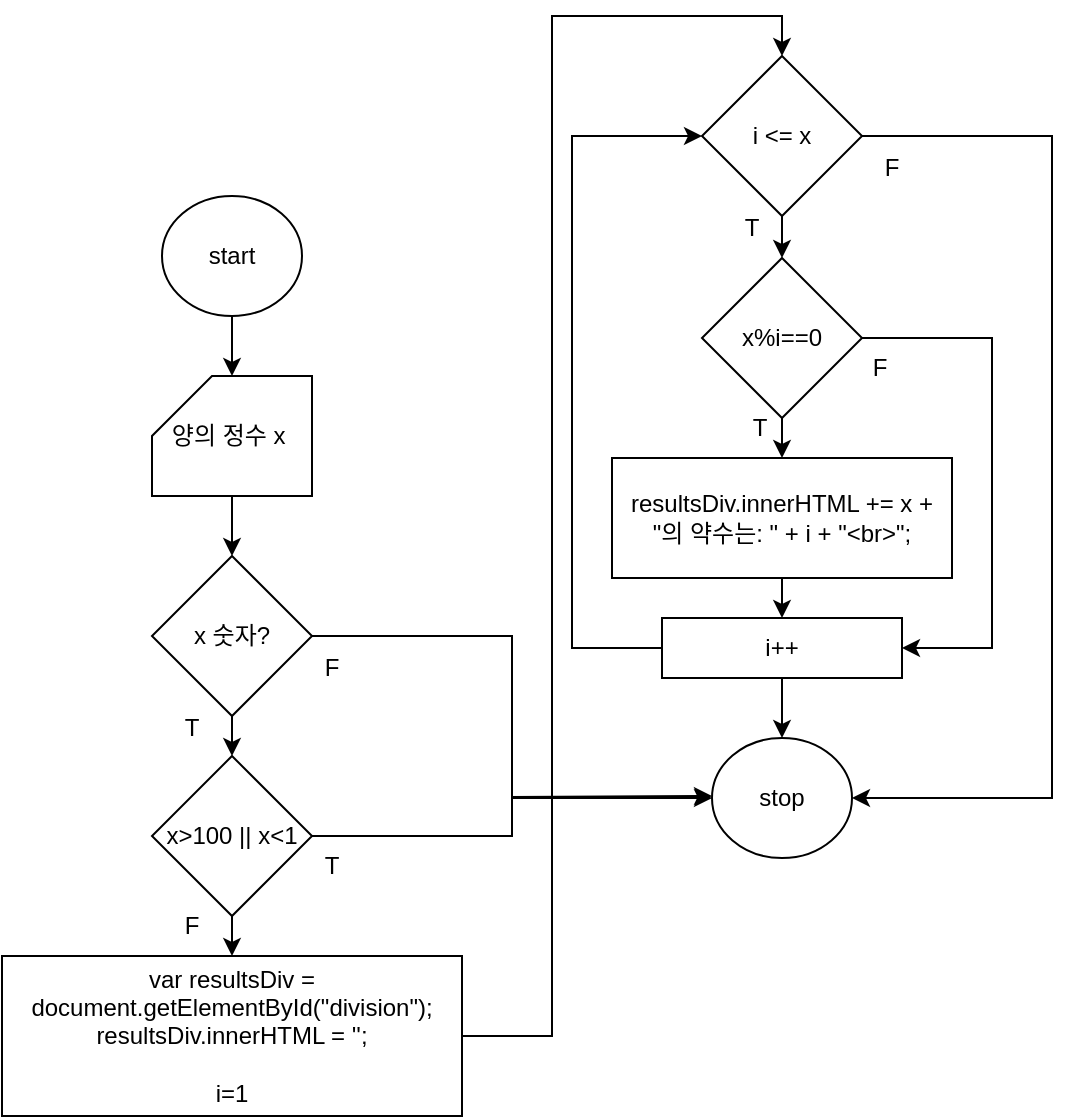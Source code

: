 <mxfile version="21.7.5" type="device">
  <diagram id="C5RBs43oDa-KdzZeNtuy" name="Page-1">
    <mxGraphModel dx="1050" dy="621" grid="1" gridSize="10" guides="1" tooltips="1" connect="1" arrows="1" fold="1" page="1" pageScale="1" pageWidth="827" pageHeight="1169" math="0" shadow="0">
      <root>
        <mxCell id="WIyWlLk6GJQsqaUBKTNV-0" />
        <mxCell id="WIyWlLk6GJQsqaUBKTNV-1" parent="WIyWlLk6GJQsqaUBKTNV-0" />
        <mxCell id="a0hSZ147tXvclcMljhqe-1" style="edgeStyle=orthogonalEdgeStyle;rounded=0;orthogonalLoop=1;jettySize=auto;html=1;exitX=0.5;exitY=1;exitDx=0;exitDy=0;exitPerimeter=0;entryX=0.5;entryY=0;entryDx=0;entryDy=0;" edge="1" parent="WIyWlLk6GJQsqaUBKTNV-1" source="a0hSZ147tXvclcMljhqe-0" target="a0hSZ147tXvclcMljhqe-2">
          <mxGeometry relative="1" as="geometry">
            <mxPoint x="230" y="860" as="targetPoint" />
            <Array as="points" />
          </mxGeometry>
        </mxCell>
        <mxCell id="a0hSZ147tXvclcMljhqe-0" value="양의 정수 x&amp;nbsp;" style="shape=card;whiteSpace=wrap;html=1;" vertex="1" parent="WIyWlLk6GJQsqaUBKTNV-1">
          <mxGeometry x="190" y="770" width="80" height="60" as="geometry" />
        </mxCell>
        <mxCell id="a0hSZ147tXvclcMljhqe-4" style="edgeStyle=orthogonalEdgeStyle;rounded=0;orthogonalLoop=1;jettySize=auto;html=1;exitX=0.5;exitY=1;exitDx=0;exitDy=0;entryX=0.5;entryY=0;entryDx=0;entryDy=0;" edge="1" parent="WIyWlLk6GJQsqaUBKTNV-1" source="a0hSZ147tXvclcMljhqe-2" target="a0hSZ147tXvclcMljhqe-3">
          <mxGeometry relative="1" as="geometry" />
        </mxCell>
        <mxCell id="a0hSZ147tXvclcMljhqe-26" style="edgeStyle=orthogonalEdgeStyle;rounded=0;orthogonalLoop=1;jettySize=auto;html=1;exitX=1;exitY=0.5;exitDx=0;exitDy=0;entryX=0;entryY=0.5;entryDx=0;entryDy=0;" edge="1" parent="WIyWlLk6GJQsqaUBKTNV-1" source="a0hSZ147tXvclcMljhqe-2" target="a0hSZ147tXvclcMljhqe-16">
          <mxGeometry relative="1" as="geometry" />
        </mxCell>
        <mxCell id="a0hSZ147tXvclcMljhqe-2" value="x 숫자?" style="rhombus;whiteSpace=wrap;html=1;" vertex="1" parent="WIyWlLk6GJQsqaUBKTNV-1">
          <mxGeometry x="190" y="860" width="80" height="80" as="geometry" />
        </mxCell>
        <mxCell id="a0hSZ147tXvclcMljhqe-5" style="edgeStyle=orthogonalEdgeStyle;rounded=0;orthogonalLoop=1;jettySize=auto;html=1;exitX=0.5;exitY=1;exitDx=0;exitDy=0;" edge="1" parent="WIyWlLk6GJQsqaUBKTNV-1" source="a0hSZ147tXvclcMljhqe-3">
          <mxGeometry relative="1" as="geometry">
            <mxPoint x="230" y="1060" as="targetPoint" />
          </mxGeometry>
        </mxCell>
        <mxCell id="a0hSZ147tXvclcMljhqe-31" style="edgeStyle=orthogonalEdgeStyle;rounded=0;orthogonalLoop=1;jettySize=auto;html=1;exitX=1;exitY=0.5;exitDx=0;exitDy=0;" edge="1" parent="WIyWlLk6GJQsqaUBKTNV-1" source="a0hSZ147tXvclcMljhqe-3">
          <mxGeometry relative="1" as="geometry">
            <mxPoint x="470" y="980" as="targetPoint" />
          </mxGeometry>
        </mxCell>
        <mxCell id="a0hSZ147tXvclcMljhqe-3" value="x&amp;gt;100 || x&amp;lt;1" style="rhombus;whiteSpace=wrap;html=1;" vertex="1" parent="WIyWlLk6GJQsqaUBKTNV-1">
          <mxGeometry x="190" y="960" width="80" height="80" as="geometry" />
        </mxCell>
        <mxCell id="a0hSZ147tXvclcMljhqe-35" style="edgeStyle=orthogonalEdgeStyle;rounded=0;orthogonalLoop=1;jettySize=auto;html=1;exitX=1;exitY=0.5;exitDx=0;exitDy=0;entryX=0.5;entryY=0;entryDx=0;entryDy=0;" edge="1" parent="WIyWlLk6GJQsqaUBKTNV-1" source="a0hSZ147tXvclcMljhqe-6" target="a0hSZ147tXvclcMljhqe-7">
          <mxGeometry relative="1" as="geometry">
            <Array as="points">
              <mxPoint x="390" y="1100" />
              <mxPoint x="390" y="590" />
              <mxPoint x="505" y="590" />
            </Array>
          </mxGeometry>
        </mxCell>
        <mxCell id="a0hSZ147tXvclcMljhqe-6" value="&lt;div&gt;var resultsDiv = document.getElementById(&quot;division&quot;);&lt;/div&gt;&lt;div&gt;resultsDiv.innerHTML = &#39;&#39;;&lt;/div&gt;&lt;div&gt;&lt;br&gt;&lt;/div&gt;&lt;div&gt;i=1&lt;/div&gt;" style="rounded=0;whiteSpace=wrap;html=1;" vertex="1" parent="WIyWlLk6GJQsqaUBKTNV-1">
          <mxGeometry x="115" y="1060" width="230" height="80" as="geometry" />
        </mxCell>
        <mxCell id="a0hSZ147tXvclcMljhqe-10" style="edgeStyle=orthogonalEdgeStyle;rounded=0;orthogonalLoop=1;jettySize=auto;html=1;exitX=0.5;exitY=1;exitDx=0;exitDy=0;entryX=0.5;entryY=0;entryDx=0;entryDy=0;" edge="1" parent="WIyWlLk6GJQsqaUBKTNV-1" source="a0hSZ147tXvclcMljhqe-7" target="a0hSZ147tXvclcMljhqe-9">
          <mxGeometry relative="1" as="geometry" />
        </mxCell>
        <mxCell id="a0hSZ147tXvclcMljhqe-33" style="edgeStyle=orthogonalEdgeStyle;rounded=0;orthogonalLoop=1;jettySize=auto;html=1;exitX=1;exitY=0.5;exitDx=0;exitDy=0;entryX=1;entryY=0.5;entryDx=0;entryDy=0;" edge="1" parent="WIyWlLk6GJQsqaUBKTNV-1" source="a0hSZ147tXvclcMljhqe-7" target="a0hSZ147tXvclcMljhqe-16">
          <mxGeometry relative="1" as="geometry">
            <Array as="points">
              <mxPoint x="640" y="650" />
              <mxPoint x="640" y="981" />
            </Array>
          </mxGeometry>
        </mxCell>
        <mxCell id="a0hSZ147tXvclcMljhqe-7" value="i &amp;lt;= x" style="rhombus;whiteSpace=wrap;html=1;" vertex="1" parent="WIyWlLk6GJQsqaUBKTNV-1">
          <mxGeometry x="465" y="610" width="80" height="80" as="geometry" />
        </mxCell>
        <mxCell id="a0hSZ147tXvclcMljhqe-12" style="edgeStyle=orthogonalEdgeStyle;rounded=0;orthogonalLoop=1;jettySize=auto;html=1;exitX=0.5;exitY=1;exitDx=0;exitDy=0;entryX=0.5;entryY=0;entryDx=0;entryDy=0;" edge="1" parent="WIyWlLk6GJQsqaUBKTNV-1" source="a0hSZ147tXvclcMljhqe-9" target="a0hSZ147tXvclcMljhqe-11">
          <mxGeometry relative="1" as="geometry" />
        </mxCell>
        <mxCell id="a0hSZ147tXvclcMljhqe-24" style="edgeStyle=orthogonalEdgeStyle;rounded=0;orthogonalLoop=1;jettySize=auto;html=1;exitX=1;exitY=0.5;exitDx=0;exitDy=0;entryX=1;entryY=0.5;entryDx=0;entryDy=0;" edge="1" parent="WIyWlLk6GJQsqaUBKTNV-1" source="a0hSZ147tXvclcMljhqe-9" target="a0hSZ147tXvclcMljhqe-14">
          <mxGeometry relative="1" as="geometry">
            <Array as="points">
              <mxPoint x="610" y="751" />
              <mxPoint x="610" y="906" />
            </Array>
          </mxGeometry>
        </mxCell>
        <mxCell id="a0hSZ147tXvclcMljhqe-9" value="x%i==0" style="rhombus;whiteSpace=wrap;html=1;" vertex="1" parent="WIyWlLk6GJQsqaUBKTNV-1">
          <mxGeometry x="465" y="711" width="80" height="80" as="geometry" />
        </mxCell>
        <mxCell id="a0hSZ147tXvclcMljhqe-13" style="edgeStyle=orthogonalEdgeStyle;rounded=0;orthogonalLoop=1;jettySize=auto;html=1;exitX=0.5;exitY=1;exitDx=0;exitDy=0;" edge="1" parent="WIyWlLk6GJQsqaUBKTNV-1" source="a0hSZ147tXvclcMljhqe-11">
          <mxGeometry relative="1" as="geometry">
            <mxPoint x="505" y="891" as="targetPoint" />
          </mxGeometry>
        </mxCell>
        <mxCell id="a0hSZ147tXvclcMljhqe-11" value="resultsDiv.innerHTML += x + &quot;의 약수는: &quot; + i + &quot;&amp;lt;br&amp;gt;&quot;;" style="rounded=0;whiteSpace=wrap;html=1;" vertex="1" parent="WIyWlLk6GJQsqaUBKTNV-1">
          <mxGeometry x="420" y="811" width="170" height="60" as="geometry" />
        </mxCell>
        <mxCell id="a0hSZ147tXvclcMljhqe-15" style="edgeStyle=orthogonalEdgeStyle;rounded=0;orthogonalLoop=1;jettySize=auto;html=1;exitX=0.5;exitY=1;exitDx=0;exitDy=0;" edge="1" parent="WIyWlLk6GJQsqaUBKTNV-1" source="a0hSZ147tXvclcMljhqe-14">
          <mxGeometry relative="1" as="geometry">
            <mxPoint x="505" y="951" as="targetPoint" />
          </mxGeometry>
        </mxCell>
        <mxCell id="a0hSZ147tXvclcMljhqe-32" style="edgeStyle=orthogonalEdgeStyle;rounded=0;orthogonalLoop=1;jettySize=auto;html=1;exitX=0;exitY=0.5;exitDx=0;exitDy=0;entryX=0;entryY=0.5;entryDx=0;entryDy=0;" edge="1" parent="WIyWlLk6GJQsqaUBKTNV-1" source="a0hSZ147tXvclcMljhqe-14" target="a0hSZ147tXvclcMljhqe-7">
          <mxGeometry relative="1" as="geometry">
            <Array as="points">
              <mxPoint x="400" y="906" />
              <mxPoint x="400" y="650" />
            </Array>
          </mxGeometry>
        </mxCell>
        <mxCell id="a0hSZ147tXvclcMljhqe-14" value="i++" style="rounded=0;whiteSpace=wrap;html=1;" vertex="1" parent="WIyWlLk6GJQsqaUBKTNV-1">
          <mxGeometry x="445" y="891" width="120" height="30" as="geometry" />
        </mxCell>
        <mxCell id="a0hSZ147tXvclcMljhqe-16" value="stop" style="ellipse;whiteSpace=wrap;html=1;" vertex="1" parent="WIyWlLk6GJQsqaUBKTNV-1">
          <mxGeometry x="470" y="951" width="70" height="60" as="geometry" />
        </mxCell>
        <mxCell id="a0hSZ147tXvclcMljhqe-18" style="edgeStyle=orthogonalEdgeStyle;rounded=0;orthogonalLoop=1;jettySize=auto;html=1;exitX=0.5;exitY=1;exitDx=0;exitDy=0;entryX=0.5;entryY=0;entryDx=0;entryDy=0;entryPerimeter=0;" edge="1" parent="WIyWlLk6GJQsqaUBKTNV-1" source="a0hSZ147tXvclcMljhqe-17" target="a0hSZ147tXvclcMljhqe-0">
          <mxGeometry relative="1" as="geometry" />
        </mxCell>
        <mxCell id="a0hSZ147tXvclcMljhqe-17" value="start" style="ellipse;whiteSpace=wrap;html=1;" vertex="1" parent="WIyWlLk6GJQsqaUBKTNV-1">
          <mxGeometry x="195" y="680" width="70" height="60" as="geometry" />
        </mxCell>
        <mxCell id="a0hSZ147tXvclcMljhqe-19" value="T" style="text;html=1;strokeColor=none;fillColor=none;align=center;verticalAlign=middle;whiteSpace=wrap;rounded=0;" vertex="1" parent="WIyWlLk6GJQsqaUBKTNV-1">
          <mxGeometry x="180" y="931" width="60" height="30" as="geometry" />
        </mxCell>
        <mxCell id="a0hSZ147tXvclcMljhqe-20" value="F" style="text;html=1;strokeColor=none;fillColor=none;align=center;verticalAlign=middle;whiteSpace=wrap;rounded=0;" vertex="1" parent="WIyWlLk6GJQsqaUBKTNV-1">
          <mxGeometry x="250" y="901" width="60" height="30" as="geometry" />
        </mxCell>
        <mxCell id="a0hSZ147tXvclcMljhqe-21" value="T" style="text;html=1;strokeColor=none;fillColor=none;align=center;verticalAlign=middle;whiteSpace=wrap;rounded=0;" vertex="1" parent="WIyWlLk6GJQsqaUBKTNV-1">
          <mxGeometry x="250" y="1000" width="60" height="30" as="geometry" />
        </mxCell>
        <mxCell id="a0hSZ147tXvclcMljhqe-22" value="T" style="text;html=1;strokeColor=none;fillColor=none;align=center;verticalAlign=middle;whiteSpace=wrap;rounded=0;" vertex="1" parent="WIyWlLk6GJQsqaUBKTNV-1">
          <mxGeometry x="460" y="681" width="60" height="30" as="geometry" />
        </mxCell>
        <mxCell id="a0hSZ147tXvclcMljhqe-23" value="T" style="text;html=1;strokeColor=none;fillColor=none;align=center;verticalAlign=middle;whiteSpace=wrap;rounded=0;" vertex="1" parent="WIyWlLk6GJQsqaUBKTNV-1">
          <mxGeometry x="464" y="781" width="60" height="30" as="geometry" />
        </mxCell>
        <mxCell id="a0hSZ147tXvclcMljhqe-25" value="F" style="text;html=1;strokeColor=none;fillColor=none;align=center;verticalAlign=middle;whiteSpace=wrap;rounded=0;" vertex="1" parent="WIyWlLk6GJQsqaUBKTNV-1">
          <mxGeometry x="524" y="751" width="60" height="30" as="geometry" />
        </mxCell>
        <mxCell id="a0hSZ147tXvclcMljhqe-29" value="F" style="text;html=1;strokeColor=none;fillColor=none;align=center;verticalAlign=middle;whiteSpace=wrap;rounded=0;" vertex="1" parent="WIyWlLk6GJQsqaUBKTNV-1">
          <mxGeometry x="180" y="1030" width="60" height="30" as="geometry" />
        </mxCell>
        <mxCell id="a0hSZ147tXvclcMljhqe-34" value="F" style="text;html=1;strokeColor=none;fillColor=none;align=center;verticalAlign=middle;whiteSpace=wrap;rounded=0;" vertex="1" parent="WIyWlLk6GJQsqaUBKTNV-1">
          <mxGeometry x="530" y="651" width="60" height="30" as="geometry" />
        </mxCell>
      </root>
    </mxGraphModel>
  </diagram>
</mxfile>
